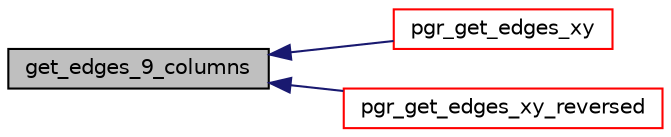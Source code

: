 digraph "get_edges_9_columns"
{
  edge [fontname="Helvetica",fontsize="10",labelfontname="Helvetica",labelfontsize="10"];
  node [fontname="Helvetica",fontsize="10",shape=record];
  rankdir="LR";
  Node1 [label="get_edges_9_columns",height=0.2,width=0.4,color="black", fillcolor="grey75", style="filled" fontcolor="black"];
  Node1 -> Node2 [dir="back",color="midnightblue",fontsize="10",style="solid",fontname="Helvetica"];
  Node2 [label="pgr_get_edges_xy",height=0.2,width=0.4,color="red", fillcolor="white", style="filled",URL="$edges__input_8h.html#a68e9476cc43d0bcc87a9f60734f76b38",tooltip="Edges with x, y vertices values. "];
  Node1 -> Node3 [dir="back",color="midnightblue",fontsize="10",style="solid",fontname="Helvetica"];
  Node3 [label="pgr_get_edges_xy_reversed",height=0.2,width=0.4,color="red", fillcolor="white", style="filled",URL="$edges__input_8h.html#ac4bab7645a68309a2bc4b2c3ab26ffd3",tooltip="for many to 1 on aStar "];
}

